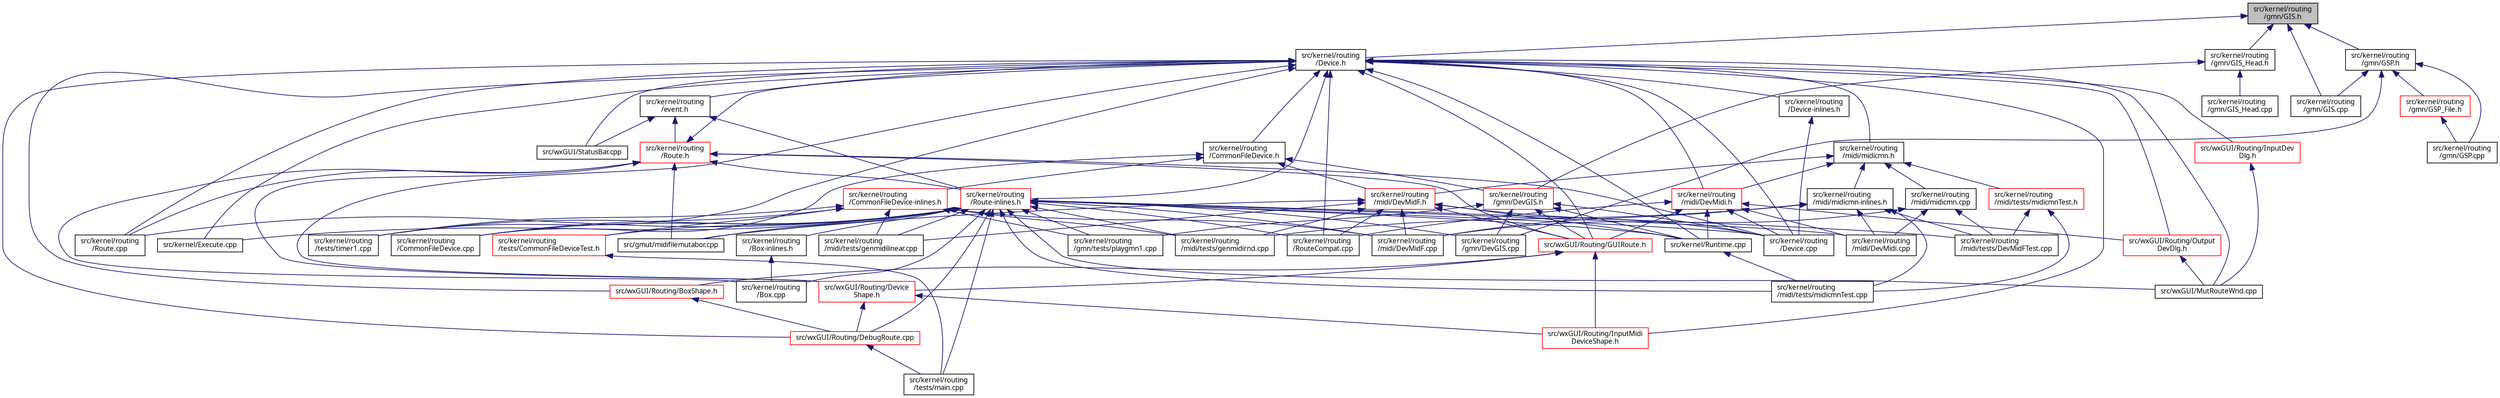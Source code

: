 digraph "src/kernel/routing/gmn/GIS.h"
{
  edge [fontname="Sans",fontsize="10",labelfontname="Sans",labelfontsize="10"];
  node [fontname="Sans",fontsize="10",shape=record];
  Node15 [label="src/kernel/routing\l/gmn/GIS.h",height=0.2,width=0.4,color="black", fillcolor="grey75", style="filled", fontcolor="black"];
  Node15 -> Node16 [dir="back",color="midnightblue",fontsize="10",style="solid",fontname="Sans"];
  Node16 [label="src/kernel/routing\l/Device.h",height=0.2,width=0.4,color="black", fillcolor="white", style="filled",URL="$de/d05/Device_8h.html",tooltip="Routing. "];
  Node16 -> Node17 [dir="back",color="midnightblue",fontsize="10",style="solid",fontname="Sans"];
  Node17 [label="src/kernel/routing\l/CommonFileDevice.h",height=0.2,width=0.4,color="black", fillcolor="white", style="filled",URL="$d9/d17/CommonFileDevice_8h.html"];
  Node17 -> Node18 [dir="back",color="midnightblue",fontsize="10",style="solid",fontname="Sans"];
  Node18 [label="src/kernel/routing\l/midi/DevMidF.h",height=0.2,width=0.4,color="red", fillcolor="white", style="filled",URL="$da/d3c/DevMidF_8h.html"];
  Node18 -> Node19 [dir="back",color="midnightblue",fontsize="10",style="solid",fontname="Sans"];
  Node19 [label="src/gmut/midifilemutabor.cpp",height=0.2,width=0.4,color="black", fillcolor="white", style="filled",URL="$d1/d0d/midifilemutabor_8cpp.html"];
  Node18 -> Node20 [dir="back",color="midnightblue",fontsize="10",style="solid",fontname="Sans"];
  Node20 [label="src/kernel/routing\l/Device.cpp",height=0.2,width=0.4,color="black", fillcolor="white", style="filled",URL="$d2/dc0/Device_8cpp.html",tooltip="Devices for routing. "];
  Node18 -> Node21 [dir="back",color="midnightblue",fontsize="10",style="solid",fontname="Sans"];
  Node21 [label="src/kernel/routing\l/midi/DevMidF.cpp",height=0.2,width=0.4,color="black", fillcolor="white", style="filled",URL="$d0/d6b/DevMidF_8cpp.html",tooltip="MIDI-File as device. "];
  Node18 -> Node25 [dir="back",color="midnightblue",fontsize="10",style="solid",fontname="Sans"];
  Node25 [label="src/kernel/routing\l/midi/tests/genmidilinear.cpp",height=0.2,width=0.4,color="black", fillcolor="white", style="filled",URL="$db/dd6/genmidilinear_8cpp.html"];
  Node18 -> Node26 [dir="back",color="midnightblue",fontsize="10",style="solid",fontname="Sans"];
  Node26 [label="src/kernel/routing\l/midi/tests/genmidirnd.cpp",height=0.2,width=0.4,color="black", fillcolor="white", style="filled",URL="$dd/d2d/genmidirnd_8cpp.html"];
  Node18 -> Node27 [dir="back",color="midnightblue",fontsize="10",style="solid",fontname="Sans"];
  Node27 [label="src/kernel/Runtime.cpp",height=0.2,width=0.4,color="black", fillcolor="white", style="filled",URL="$db/d80/Runtime_8cpp.html"];
  Node27 -> Node28 [dir="back",color="midnightblue",fontsize="10",style="solid",fontname="Sans"];
  Node28 [label="src/kernel/routing\l/midi/tests/midicmnTest.cpp",height=0.2,width=0.4,color="black", fillcolor="white", style="filled",URL="$d8/d59/midicmnTest_8cpp.html"];
  Node18 -> Node31 [dir="back",color="midnightblue",fontsize="10",style="solid",fontname="Sans"];
  Node31 [label="src/kernel/routing\l/RouteCompat.cpp",height=0.2,width=0.4,color="black", fillcolor="white", style="filled",URL="$dd/db8/RouteCompat_8cpp.html",tooltip="Routing. "];
  Node18 -> Node33 [dir="back",color="midnightblue",fontsize="10",style="solid",fontname="Sans"];
  Node33 [label="src/wxGUI/Routing/GUIRoute.h",height=0.2,width=0.4,color="red", fillcolor="white", style="filled",URL="$d6/dfa/GUIRoute_8h.html"];
  Node33 -> Node34 [dir="back",color="midnightblue",fontsize="10",style="solid",fontname="Sans"];
  Node34 [label="src/wxGUI/Routing/Device\lShape.h",height=0.2,width=0.4,color="red", fillcolor="white", style="filled",URL="$d9/d4d/DeviceShape_8h.html",tooltip="Device shape base class for route window. "];
  Node34 -> Node61 [dir="back",color="midnightblue",fontsize="10",style="solid",fontname="Sans"];
  Node61 [label="src/wxGUI/Routing/DebugRoute.cpp",height=0.2,width=0.4,color="red", fillcolor="white", style="filled",URL="$dc/de8/wxGUI_2Routing_2DebugRoute_8cpp.html",tooltip="Debug functions for routing system. "];
  Node61 -> Node63 [dir="back",color="midnightblue",fontsize="10",style="solid",fontname="Sans"];
  Node63 [label="src/kernel/routing\l/tests/main.cpp",height=0.2,width=0.4,color="black", fillcolor="white", style="filled",URL="$d1/de6/kernel_2routing_2tests_2main_8cpp.html"];
  Node34 -> Node80 [dir="back",color="midnightblue",fontsize="10",style="solid",fontname="Sans"];
  Node80 [label="src/wxGUI/Routing/InputMidi\lDeviceShape.h",height=0.2,width=0.4,color="red", fillcolor="white", style="filled",URL="$d3/d5e/InputMidiDeviceShape_8h.html",tooltip="MIDI input device shape for route window. "];
  Node33 -> Node86 [dir="back",color="midnightblue",fontsize="10",style="solid",fontname="Sans"];
  Node86 [label="src/wxGUI/Routing/BoxShape.h",height=0.2,width=0.4,color="red", fillcolor="white", style="filled",URL="$d9/d49/BoxShape_8h.html",tooltip="Box shape for route window. "];
  Node86 -> Node61 [dir="back",color="midnightblue",fontsize="10",style="solid",fontname="Sans"];
  Node33 -> Node80 [dir="back",color="midnightblue",fontsize="10",style="solid",fontname="Sans"];
  Node17 -> Node90 [dir="back",color="midnightblue",fontsize="10",style="solid",fontname="Sans"];
  Node90 [label="src/kernel/routing\l/CommonFileDevice-inlines.h",height=0.2,width=0.4,color="red", fillcolor="white", style="filled",URL="$d9/d6a/CommonFileDevice-inlines_8h.html"];
  Node90 -> Node91 [dir="back",color="midnightblue",fontsize="10",style="solid",fontname="Sans"];
  Node91 [label="src/kernel/routing\l/CommonFileDevice.cpp",height=0.2,width=0.4,color="black", fillcolor="white", style="filled",URL="$dc/d72/CommonFileDevice_8cpp.html"];
  Node90 -> Node93 [dir="back",color="midnightblue",fontsize="10",style="solid",fontname="Sans"];
  Node93 [label="src/kernel/routing\l/gmn/tests/playgmn1.cpp",height=0.2,width=0.4,color="black", fillcolor="white", style="filled",URL="$d3/d06/playgmn1_8cpp.html"];
  Node90 -> Node21 [dir="back",color="midnightblue",fontsize="10",style="solid",fontname="Sans"];
  Node90 -> Node25 [dir="back",color="midnightblue",fontsize="10",style="solid",fontname="Sans"];
  Node90 -> Node26 [dir="back",color="midnightblue",fontsize="10",style="solid",fontname="Sans"];
  Node90 -> Node94 [dir="back",color="midnightblue",fontsize="10",style="solid",fontname="Sans"];
  Node94 [label="src/kernel/routing\l/tests/CommonFileDeviceTest.h",height=0.2,width=0.4,color="red", fillcolor="white", style="filled",URL="$d4/d70/CommonFileDeviceTest_8h.html"];
  Node94 -> Node63 [dir="back",color="midnightblue",fontsize="10",style="solid",fontname="Sans"];
  Node90 -> Node96 [dir="back",color="midnightblue",fontsize="10",style="solid",fontname="Sans"];
  Node96 [label="src/kernel/routing\l/tests/timer1.cpp",height=0.2,width=0.4,color="black", fillcolor="white", style="filled",URL="$d9/d9a/timer1_8cpp.html"];
  Node17 -> Node91 [dir="back",color="midnightblue",fontsize="10",style="solid",fontname="Sans"];
  Node17 -> Node97 [dir="back",color="midnightblue",fontsize="10",style="solid",fontname="Sans"];
  Node97 [label="src/kernel/routing\l/gmn/DevGIS.h",height=0.2,width=0.4,color="red", fillcolor="white", style="filled",URL="$da/d81/DevGIS_8h.html"];
  Node97 -> Node20 [dir="back",color="midnightblue",fontsize="10",style="solid",fontname="Sans"];
  Node97 -> Node98 [dir="back",color="midnightblue",fontsize="10",style="solid",fontname="Sans"];
  Node98 [label="src/kernel/routing\l/gmn/DevGIS.cpp",height=0.2,width=0.4,color="black", fillcolor="white", style="filled",URL="$db/d78/DevGIS_8cpp.html",tooltip="GUIDO Music Notation file. "];
  Node97 -> Node93 [dir="back",color="midnightblue",fontsize="10",style="solid",fontname="Sans"];
  Node97 -> Node27 [dir="back",color="midnightblue",fontsize="10",style="solid",fontname="Sans"];
  Node97 -> Node33 [dir="back",color="midnightblue",fontsize="10",style="solid",fontname="Sans"];
  Node16 -> Node99 [dir="back",color="midnightblue",fontsize="10",style="solid",fontname="Sans"];
  Node99 [label="src/kernel/routing\l/event.h",height=0.2,width=0.4,color="black", fillcolor="white", style="filled",URL="$dd/d20/event_8h.html"];
  Node99 -> Node100 [dir="back",color="midnightblue",fontsize="10",style="solid",fontname="Sans"];
  Node100 [label="src/kernel/routing\l/Route.h",height=0.2,width=0.4,color="red", fillcolor="white", style="filled",URL="$d1/d65/Route_8h.html",tooltip="Routing. "];
  Node100 -> Node16 [dir="back",color="midnightblue",fontsize="10",style="solid",fontname="Sans"];
  Node100 -> Node19 [dir="back",color="midnightblue",fontsize="10",style="solid",fontname="Sans"];
  Node100 -> Node110 [dir="back",color="midnightblue",fontsize="10",style="solid",fontname="Sans"];
  Node110 [label="src/kernel/routing\l/Route-inlines.h",height=0.2,width=0.4,color="red", fillcolor="white", style="filled",URL="$d2/d2c/Route-inlines_8h.html"];
  Node110 -> Node19 [dir="back",color="midnightblue",fontsize="10",style="solid",fontname="Sans"];
  Node110 -> Node111 [dir="back",color="midnightblue",fontsize="10",style="solid",fontname="Sans"];
  Node111 [label="src/kernel/Execute.cpp",height=0.2,width=0.4,color="black", fillcolor="white", style="filled",URL="$df/d23/Execute_8cpp.html"];
  Node110 -> Node112 [dir="back",color="midnightblue",fontsize="10",style="solid",fontname="Sans"];
  Node112 [label="src/kernel/routing\l/Box-inlines.h",height=0.2,width=0.4,color="black", fillcolor="white", style="filled",URL="$d6/d9a/Box-inlines_8h.html"];
  Node112 -> Node113 [dir="back",color="midnightblue",fontsize="10",style="solid",fontname="Sans"];
  Node113 [label="src/kernel/routing\l/Box.cpp",height=0.2,width=0.4,color="black", fillcolor="white", style="filled",URL="$dd/dc6/Box_8cpp.html",tooltip="Devices for routing. "];
  Node110 -> Node113 [dir="back",color="midnightblue",fontsize="10",style="solid",fontname="Sans"];
  Node110 -> Node91 [dir="back",color="midnightblue",fontsize="10",style="solid",fontname="Sans"];
  Node110 -> Node61 [dir="back",color="midnightblue",fontsize="10",style="solid",fontname="Sans"];
  Node110 -> Node20 [dir="back",color="midnightblue",fontsize="10",style="solid",fontname="Sans"];
  Node110 -> Node98 [dir="back",color="midnightblue",fontsize="10",style="solid",fontname="Sans"];
  Node110 -> Node93 [dir="back",color="midnightblue",fontsize="10",style="solid",fontname="Sans"];
  Node110 -> Node21 [dir="back",color="midnightblue",fontsize="10",style="solid",fontname="Sans"];
  Node110 -> Node104 [dir="back",color="midnightblue",fontsize="10",style="solid",fontname="Sans"];
  Node104 [label="src/kernel/routing\l/midi/DevMidi.cpp",height=0.2,width=0.4,color="black", fillcolor="white", style="filled",URL="$df/d8f/DevMidi_8cpp.html",tooltip="Midi Port IO (Mutabor layer) "];
  Node110 -> Node23 [dir="back",color="midnightblue",fontsize="10",style="solid",fontname="Sans"];
  Node23 [label="src/kernel/routing\l/midi/tests/DevMidFTest.cpp",height=0.2,width=0.4,color="black", fillcolor="white", style="filled",URL="$d9/d99/DevMidFTest_8cpp.html"];
  Node110 -> Node25 [dir="back",color="midnightblue",fontsize="10",style="solid",fontname="Sans"];
  Node110 -> Node26 [dir="back",color="midnightblue",fontsize="10",style="solid",fontname="Sans"];
  Node110 -> Node28 [dir="back",color="midnightblue",fontsize="10",style="solid",fontname="Sans"];
  Node110 -> Node27 [dir="back",color="midnightblue",fontsize="10",style="solid",fontname="Sans"];
  Node110 -> Node114 [dir="back",color="midnightblue",fontsize="10",style="solid",fontname="Sans"];
  Node114 [label="src/kernel/routing\l/Route.cpp",height=0.2,width=0.4,color="black", fillcolor="white", style="filled",URL="$d8/dfb/Route_8cpp.html",tooltip="Routing. "];
  Node110 -> Node31 [dir="back",color="midnightblue",fontsize="10",style="solid",fontname="Sans"];
  Node110 -> Node94 [dir="back",color="midnightblue",fontsize="10",style="solid",fontname="Sans"];
  Node110 -> Node63 [dir="back",color="midnightblue",fontsize="10",style="solid",fontname="Sans"];
  Node110 -> Node96 [dir="back",color="midnightblue",fontsize="10",style="solid",fontname="Sans"];
  Node110 -> Node48 [dir="back",color="midnightblue",fontsize="10",style="solid",fontname="Sans"];
  Node48 [label="src/wxGUI/MutRouteWnd.cpp",height=0.2,width=0.4,color="black", fillcolor="white", style="filled",URL="$dc/def/MutRouteWnd_8cpp.html",tooltip="Routing window. "];
  Node100 -> Node113 [dir="back",color="midnightblue",fontsize="10",style="solid",fontname="Sans"];
  Node100 -> Node20 [dir="back",color="midnightblue",fontsize="10",style="solid",fontname="Sans"];
  Node100 -> Node114 [dir="back",color="midnightblue",fontsize="10",style="solid",fontname="Sans"];
  Node100 -> Node34 [dir="back",color="midnightblue",fontsize="10",style="solid",fontname="Sans"];
  Node100 -> Node33 [dir="back",color="midnightblue",fontsize="10",style="solid",fontname="Sans"];
  Node99 -> Node110 [dir="back",color="midnightblue",fontsize="10",style="solid",fontname="Sans"];
  Node99 -> Node133 [dir="back",color="midnightblue",fontsize="10",style="solid",fontname="Sans"];
  Node133 [label="src/wxGUI/StatusBar.cpp",height=0.2,width=0.4,color="black", fillcolor="white", style="filled",URL="$d5/de4/StatusBar_8cpp.html"];
  Node16 -> Node102 [dir="back",color="midnightblue",fontsize="10",style="solid",fontname="Sans"];
  Node102 [label="src/kernel/routing\l/midi/midicmn.h",height=0.2,width=0.4,color="black", fillcolor="white", style="filled",URL="$de/d21/midicmn_8h.html"];
  Node102 -> Node18 [dir="back",color="midnightblue",fontsize="10",style="solid",fontname="Sans"];
  Node102 -> Node103 [dir="back",color="midnightblue",fontsize="10",style="solid",fontname="Sans"];
  Node103 [label="src/kernel/routing\l/midi/DevMidi.h",height=0.2,width=0.4,color="red", fillcolor="white", style="filled",URL="$d4/da2/DevMidi_8h.html",tooltip="Classes for midi port. "];
  Node103 -> Node20 [dir="back",color="midnightblue",fontsize="10",style="solid",fontname="Sans"];
  Node103 -> Node104 [dir="back",color="midnightblue",fontsize="10",style="solid",fontname="Sans"];
  Node103 -> Node27 [dir="back",color="midnightblue",fontsize="10",style="solid",fontname="Sans"];
  Node103 -> Node31 [dir="back",color="midnightblue",fontsize="10",style="solid",fontname="Sans"];
  Node103 -> Node33 [dir="back",color="midnightblue",fontsize="10",style="solid",fontname="Sans"];
  Node103 -> Node105 [dir="back",color="midnightblue",fontsize="10",style="solid",fontname="Sans"];
  Node105 [label="src/wxGUI/Routing/Output\lDevDlg.h",height=0.2,width=0.4,color="red", fillcolor="white", style="filled",URL="$de/d50/OutputDevDlg_8h.html"];
  Node105 -> Node48 [dir="back",color="midnightblue",fontsize="10",style="solid",fontname="Sans"];
  Node102 -> Node107 [dir="back",color="midnightblue",fontsize="10",style="solid",fontname="Sans"];
  Node107 [label="src/kernel/routing\l/midi/midicmn-inlines.h",height=0.2,width=0.4,color="black", fillcolor="white", style="filled",URL="$d9/d34/midicmn-inlines_8h.html"];
  Node107 -> Node21 [dir="back",color="midnightblue",fontsize="10",style="solid",fontname="Sans"];
  Node107 -> Node104 [dir="back",color="midnightblue",fontsize="10",style="solid",fontname="Sans"];
  Node107 -> Node23 [dir="back",color="midnightblue",fontsize="10",style="solid",fontname="Sans"];
  Node107 -> Node26 [dir="back",color="midnightblue",fontsize="10",style="solid",fontname="Sans"];
  Node107 -> Node28 [dir="back",color="midnightblue",fontsize="10",style="solid",fontname="Sans"];
  Node102 -> Node108 [dir="back",color="midnightblue",fontsize="10",style="solid",fontname="Sans"];
  Node108 [label="src/kernel/routing\l/midi/midicmn.cpp",height=0.2,width=0.4,color="black", fillcolor="white", style="filled",URL="$d3/d0f/midicmn_8cpp.html"];
  Node108 -> Node21 [dir="back",color="midnightblue",fontsize="10",style="solid",fontname="Sans"];
  Node108 -> Node104 [dir="back",color="midnightblue",fontsize="10",style="solid",fontname="Sans"];
  Node108 -> Node23 [dir="back",color="midnightblue",fontsize="10",style="solid",fontname="Sans"];
  Node102 -> Node109 [dir="back",color="midnightblue",fontsize="10",style="solid",fontname="Sans"];
  Node109 [label="src/kernel/routing\l/midi/tests/midicmnTest.h",height=0.2,width=0.4,color="red", fillcolor="white", style="filled",URL="$dd/d56/midicmnTest_8h.html"];
  Node109 -> Node23 [dir="back",color="midnightblue",fontsize="10",style="solid",fontname="Sans"];
  Node109 -> Node28 [dir="back",color="midnightblue",fontsize="10",style="solid",fontname="Sans"];
  Node16 -> Node110 [dir="back",color="midnightblue",fontsize="10",style="solid",fontname="Sans"];
  Node16 -> Node111 [dir="back",color="midnightblue",fontsize="10",style="solid",fontname="Sans"];
  Node16 -> Node61 [dir="back",color="midnightblue",fontsize="10",style="solid",fontname="Sans"];
  Node16 -> Node138 [dir="back",color="midnightblue",fontsize="10",style="solid",fontname="Sans"];
  Node138 [label="src/kernel/routing\l/Device-inlines.h",height=0.2,width=0.4,color="black", fillcolor="white", style="filled",URL="$d8/d4d/Device-inlines_8h.html"];
  Node138 -> Node20 [dir="back",color="midnightblue",fontsize="10",style="solid",fontname="Sans"];
  Node16 -> Node20 [dir="back",color="midnightblue",fontsize="10",style="solid",fontname="Sans"];
  Node16 -> Node103 [dir="back",color="midnightblue",fontsize="10",style="solid",fontname="Sans"];
  Node16 -> Node27 [dir="back",color="midnightblue",fontsize="10",style="solid",fontname="Sans"];
  Node16 -> Node114 [dir="back",color="midnightblue",fontsize="10",style="solid",fontname="Sans"];
  Node16 -> Node31 [dir="back",color="midnightblue",fontsize="10",style="solid",fontname="Sans"];
  Node16 -> Node96 [dir="back",color="midnightblue",fontsize="10",style="solid",fontname="Sans"];
  Node16 -> Node34 [dir="back",color="midnightblue",fontsize="10",style="solid",fontname="Sans"];
  Node16 -> Node33 [dir="back",color="midnightblue",fontsize="10",style="solid",fontname="Sans"];
  Node16 -> Node86 [dir="back",color="midnightblue",fontsize="10",style="solid",fontname="Sans"];
  Node16 -> Node139 [dir="back",color="midnightblue",fontsize="10",style="solid",fontname="Sans"];
  Node139 [label="src/wxGUI/Routing/InputDev\lDlg.h",height=0.2,width=0.4,color="red", fillcolor="white", style="filled",URL="$d9/d12/InputDevDlg_8h.html"];
  Node139 -> Node48 [dir="back",color="midnightblue",fontsize="10",style="solid",fontname="Sans"];
  Node16 -> Node105 [dir="back",color="midnightblue",fontsize="10",style="solid",fontname="Sans"];
  Node16 -> Node48 [dir="back",color="midnightblue",fontsize="10",style="solid",fontname="Sans"];
  Node16 -> Node80 [dir="back",color="midnightblue",fontsize="10",style="solid",fontname="Sans"];
  Node16 -> Node133 [dir="back",color="midnightblue",fontsize="10",style="solid",fontname="Sans"];
  Node15 -> Node119 [dir="back",color="midnightblue",fontsize="10",style="solid",fontname="Sans"];
  Node119 [label="src/kernel/routing\l/gmn/GIS_Head.h",height=0.2,width=0.4,color="black", fillcolor="white", style="filled",URL="$d1/db5/GIS__Head_8h.html",tooltip="Description. "];
  Node119 -> Node97 [dir="back",color="midnightblue",fontsize="10",style="solid",fontname="Sans"];
  Node119 -> Node120 [dir="back",color="midnightblue",fontsize="10",style="solid",fontname="Sans"];
  Node120 [label="src/kernel/routing\l/gmn/GIS_Head.cpp",height=0.2,width=0.4,color="black", fillcolor="white", style="filled",URL="$d7/da0/GIS__Head_8cpp.html",tooltip="Description. "];
  Node15 -> Node140 [dir="back",color="midnightblue",fontsize="10",style="solid",fontname="Sans"];
  Node140 [label="src/kernel/routing\l/gmn/GSP.h",height=0.2,width=0.4,color="black", fillcolor="white", style="filled",URL="$dd/da2/GSP_8h.html",tooltip="Description. "];
  Node140 -> Node98 [dir="back",color="midnightblue",fontsize="10",style="solid",fontname="Sans"];
  Node140 -> Node141 [dir="back",color="midnightblue",fontsize="10",style="solid",fontname="Sans"];
  Node141 [label="src/kernel/routing\l/gmn/GIS.cpp",height=0.2,width=0.4,color="black", fillcolor="white", style="filled",URL="$dc/de7/GIS_8cpp.html",tooltip="main file of GIS (GMN Internal Structure) "];
  Node140 -> Node142 [dir="back",color="midnightblue",fontsize="10",style="solid",fontname="Sans"];
  Node142 [label="src/kernel/routing\l/gmn/GSP.cpp",height=0.2,width=0.4,color="black", fillcolor="white", style="filled",URL="$d3/d9e/GSP_8cpp.html",tooltip="main file of gsp (GMN Soft Parser) "];
  Node140 -> Node143 [dir="back",color="midnightblue",fontsize="10",style="solid",fontname="Sans"];
  Node143 [label="src/kernel/routing\l/gmn/GSP_File.h",height=0.2,width=0.4,color="red", fillcolor="white", style="filled",URL="$dc/ddd/GSP__File_8h.html",tooltip="file input of gsp (GMN Soft Parser) "];
  Node143 -> Node142 [dir="back",color="midnightblue",fontsize="10",style="solid",fontname="Sans"];
  Node15 -> Node141 [dir="back",color="midnightblue",fontsize="10",style="solid",fontname="Sans"];
}

